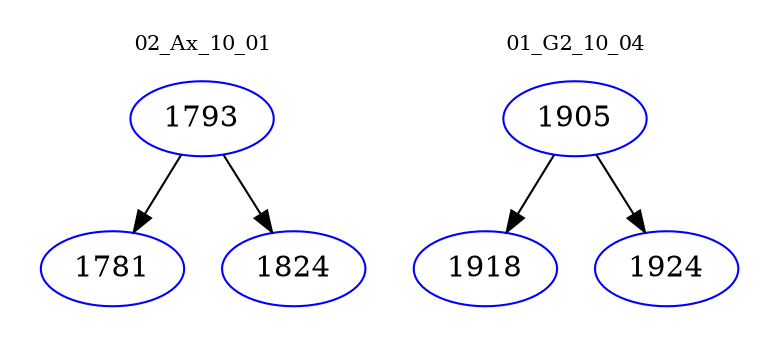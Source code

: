 digraph{
subgraph cluster_0 {
color = white
label = "02_Ax_10_01";
fontsize=10;
T0_1793 [label="1793", color="blue"]
T0_1793 -> T0_1781 [color="black"]
T0_1781 [label="1781", color="blue"]
T0_1793 -> T0_1824 [color="black"]
T0_1824 [label="1824", color="blue"]
}
subgraph cluster_1 {
color = white
label = "01_G2_10_04";
fontsize=10;
T1_1905 [label="1905", color="blue"]
T1_1905 -> T1_1918 [color="black"]
T1_1918 [label="1918", color="blue"]
T1_1905 -> T1_1924 [color="black"]
T1_1924 [label="1924", color="blue"]
}
}
